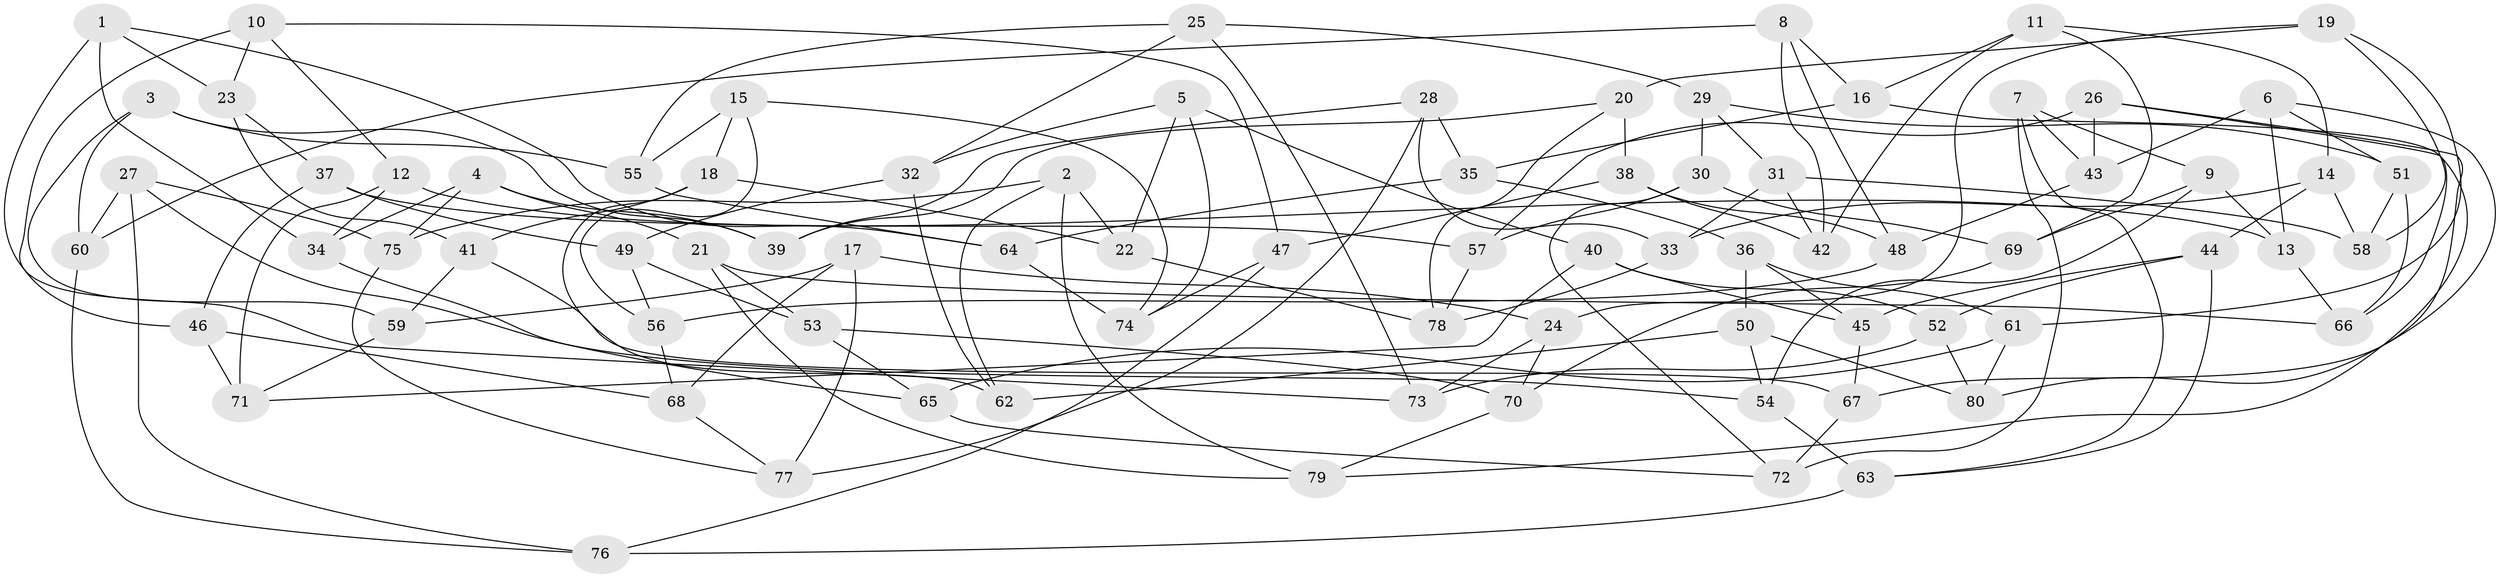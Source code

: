 // coarse degree distribution, {6: 0.4666666666666667, 4: 0.2222222222222222, 5: 0.3111111111111111}
// Generated by graph-tools (version 1.1) at 2025/24/03/03/25 07:24:29]
// undirected, 80 vertices, 160 edges
graph export_dot {
graph [start="1"]
  node [color=gray90,style=filled];
  1;
  2;
  3;
  4;
  5;
  6;
  7;
  8;
  9;
  10;
  11;
  12;
  13;
  14;
  15;
  16;
  17;
  18;
  19;
  20;
  21;
  22;
  23;
  24;
  25;
  26;
  27;
  28;
  29;
  30;
  31;
  32;
  33;
  34;
  35;
  36;
  37;
  38;
  39;
  40;
  41;
  42;
  43;
  44;
  45;
  46;
  47;
  48;
  49;
  50;
  51;
  52;
  53;
  54;
  55;
  56;
  57;
  58;
  59;
  60;
  61;
  62;
  63;
  64;
  65;
  66;
  67;
  68;
  69;
  70;
  71;
  72;
  73;
  74;
  75;
  76;
  77;
  78;
  79;
  80;
  1 -- 34;
  1 -- 64;
  1 -- 73;
  1 -- 23;
  2 -- 79;
  2 -- 22;
  2 -- 75;
  2 -- 62;
  3 -- 55;
  3 -- 59;
  3 -- 60;
  3 -- 39;
  4 -- 75;
  4 -- 34;
  4 -- 39;
  4 -- 21;
  5 -- 32;
  5 -- 22;
  5 -- 40;
  5 -- 74;
  6 -- 51;
  6 -- 43;
  6 -- 13;
  6 -- 67;
  7 -- 9;
  7 -- 63;
  7 -- 43;
  7 -- 72;
  8 -- 42;
  8 -- 16;
  8 -- 60;
  8 -- 48;
  9 -- 54;
  9 -- 13;
  9 -- 69;
  10 -- 47;
  10 -- 12;
  10 -- 23;
  10 -- 46;
  11 -- 69;
  11 -- 14;
  11 -- 42;
  11 -- 16;
  12 -- 71;
  12 -- 13;
  12 -- 34;
  13 -- 66;
  14 -- 44;
  14 -- 33;
  14 -- 58;
  15 -- 55;
  15 -- 18;
  15 -- 56;
  15 -- 74;
  16 -- 35;
  16 -- 79;
  17 -- 24;
  17 -- 68;
  17 -- 77;
  17 -- 59;
  18 -- 62;
  18 -- 41;
  18 -- 22;
  19 -- 24;
  19 -- 58;
  19 -- 20;
  19 -- 61;
  20 -- 38;
  20 -- 39;
  20 -- 78;
  21 -- 79;
  21 -- 66;
  21 -- 53;
  22 -- 78;
  23 -- 41;
  23 -- 37;
  24 -- 70;
  24 -- 73;
  25 -- 55;
  25 -- 32;
  25 -- 73;
  25 -- 29;
  26 -- 66;
  26 -- 43;
  26 -- 57;
  26 -- 80;
  27 -- 65;
  27 -- 75;
  27 -- 60;
  27 -- 76;
  28 -- 33;
  28 -- 35;
  28 -- 77;
  28 -- 39;
  29 -- 31;
  29 -- 30;
  29 -- 51;
  30 -- 72;
  30 -- 69;
  30 -- 57;
  31 -- 33;
  31 -- 42;
  31 -- 58;
  32 -- 49;
  32 -- 62;
  33 -- 78;
  34 -- 54;
  35 -- 36;
  35 -- 64;
  36 -- 61;
  36 -- 45;
  36 -- 50;
  37 -- 57;
  37 -- 49;
  37 -- 46;
  38 -- 48;
  38 -- 42;
  38 -- 47;
  40 -- 71;
  40 -- 52;
  40 -- 45;
  41 -- 59;
  41 -- 67;
  43 -- 48;
  44 -- 52;
  44 -- 45;
  44 -- 63;
  45 -- 67;
  46 -- 68;
  46 -- 71;
  47 -- 74;
  47 -- 76;
  48 -- 56;
  49 -- 56;
  49 -- 53;
  50 -- 80;
  50 -- 62;
  50 -- 54;
  51 -- 58;
  51 -- 66;
  52 -- 80;
  52 -- 73;
  53 -- 65;
  53 -- 70;
  54 -- 63;
  55 -- 64;
  56 -- 68;
  57 -- 78;
  59 -- 71;
  60 -- 76;
  61 -- 80;
  61 -- 65;
  63 -- 76;
  64 -- 74;
  65 -- 72;
  67 -- 72;
  68 -- 77;
  69 -- 70;
  70 -- 79;
  75 -- 77;
}
